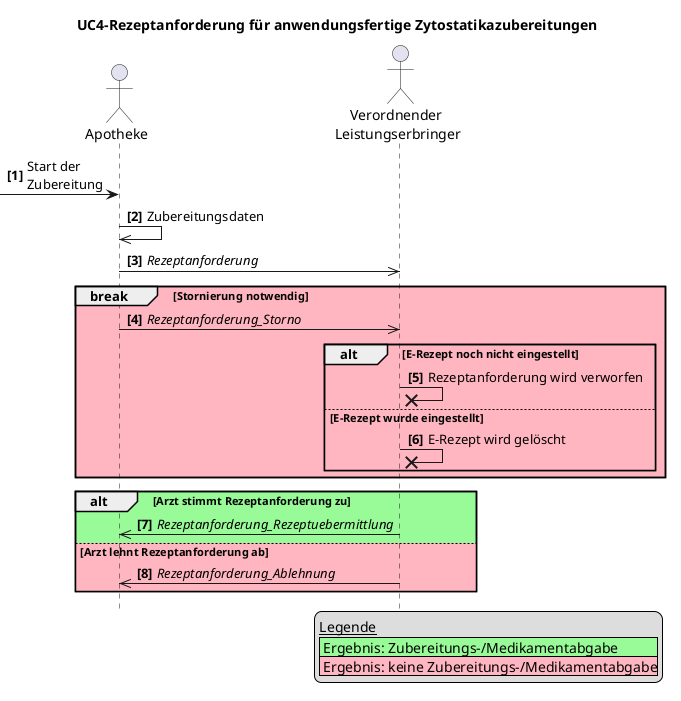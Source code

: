 @startuml name = "UC4-Rezeptanforderung-anwendigungsfertige-Zytostatika"


skinparam maxMessageSize 300

title UC4-Rezeptanforderung für anwendungsfertige Zytostatikazubereitungen
hide footbox
autonumber "<b>[0]"

    actor "Apotheke" as Apotheke
    actor "Verordnender \nLeistungserbringer" as Arzt

legend bottom right
    __Legende__
    |<#PaleGreen> Ergebnis: Zubereitungs-/Medikamentabgabe|
    |<#LightPink> Ergebnis: keine Zubereitungs-/Medikamentabgabe|
endlegend

?-> Apotheke: Start der \nZubereitung

Apotheke ->> Apotheke: Zubereitungsdaten

Apotheke ->> Arzt: //Rezeptanforderung//

break #LightPink Stornierung notwendig
    Apotheke ->> Arzt: //Rezeptanforderung_Storno//
    alt #LightPink E-Rezept noch nicht eingestellt
        Arzt ->x Arzt: Rezeptanforderung wird verworfen
    else #LightPink E-Rezept wurde eingestellt
        Arzt ->x Arzt: E-Rezept wird gelöscht
    end
end

alt #PaleGreen Arzt stimmt Rezeptanforderung zu
    Arzt ->> Apotheke: //Rezeptanforderung_Rezeptuebermittlung//
else #LightPink Arzt lehnt Rezeptanforderung ab
    Arzt ->> Apotheke: //Rezeptanforderung_Ablehnung//

end

@enduml